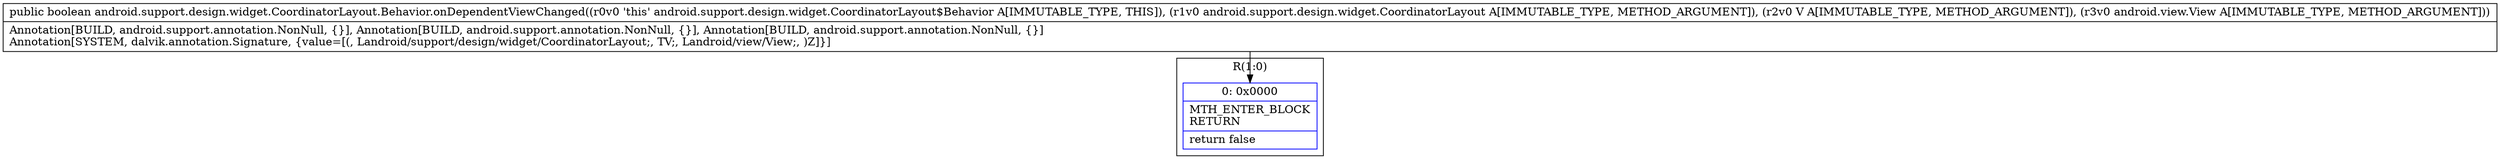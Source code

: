 digraph "CFG forandroid.support.design.widget.CoordinatorLayout.Behavior.onDependentViewChanged(Landroid\/support\/design\/widget\/CoordinatorLayout;Landroid\/view\/View;Landroid\/view\/View;)Z" {
subgraph cluster_Region_1925184113 {
label = "R(1:0)";
node [shape=record,color=blue];
Node_0 [shape=record,label="{0\:\ 0x0000|MTH_ENTER_BLOCK\lRETURN\l|return false\l}"];
}
MethodNode[shape=record,label="{public boolean android.support.design.widget.CoordinatorLayout.Behavior.onDependentViewChanged((r0v0 'this' android.support.design.widget.CoordinatorLayout$Behavior A[IMMUTABLE_TYPE, THIS]), (r1v0 android.support.design.widget.CoordinatorLayout A[IMMUTABLE_TYPE, METHOD_ARGUMENT]), (r2v0 V A[IMMUTABLE_TYPE, METHOD_ARGUMENT]), (r3v0 android.view.View A[IMMUTABLE_TYPE, METHOD_ARGUMENT]))  | Annotation[BUILD, android.support.annotation.NonNull, \{\}], Annotation[BUILD, android.support.annotation.NonNull, \{\}], Annotation[BUILD, android.support.annotation.NonNull, \{\}]\lAnnotation[SYSTEM, dalvik.annotation.Signature, \{value=[(, Landroid\/support\/design\/widget\/CoordinatorLayout;, TV;, Landroid\/view\/View;, )Z]\}]\l}"];
MethodNode -> Node_0;
}

